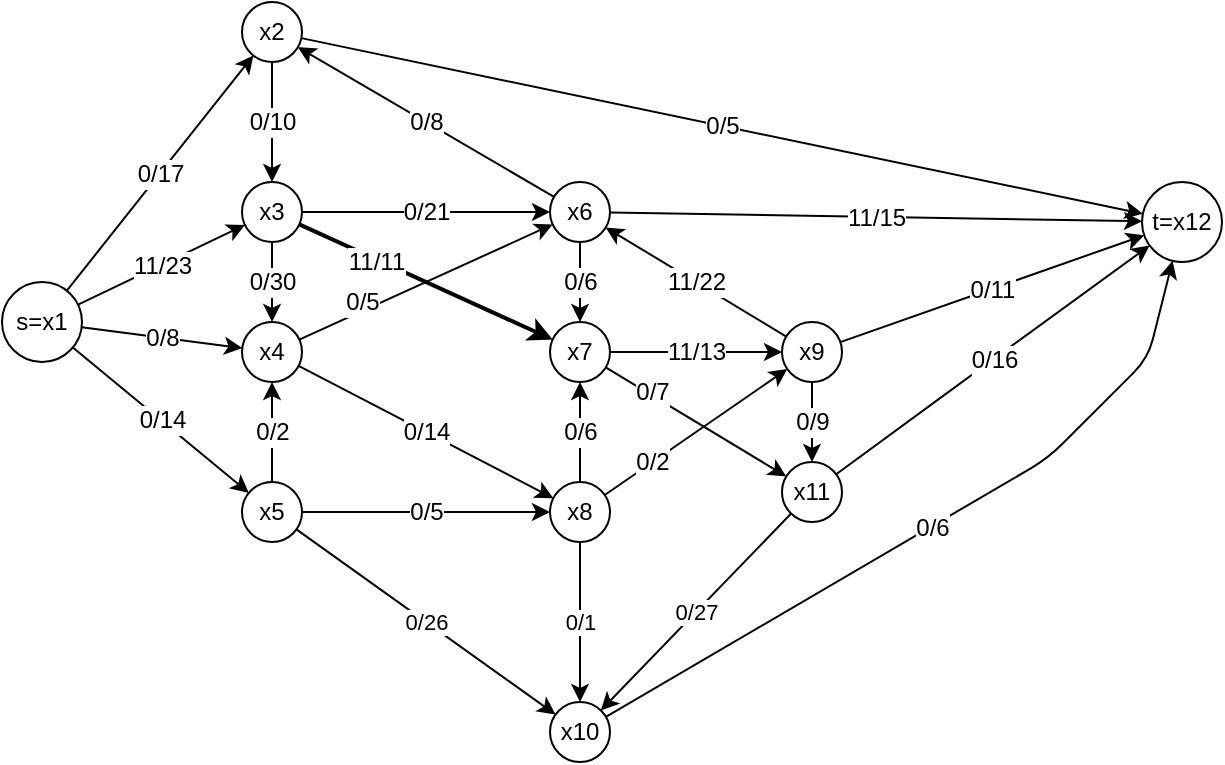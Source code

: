 <mxfile version="13.9.9" type="device"><diagram id="rLqQDBfj-kXCqu5qeH-N" name="Страница 1"><mxGraphModel dx="905" dy="672" grid="1" gridSize="10" guides="1" tooltips="1" connect="1" arrows="1" fold="1" page="1" pageScale="1" pageWidth="827" pageHeight="1169" math="0" shadow="0"><root><mxCell id="0"/><mxCell id="1" parent="0"/><mxCell id="h16cfQ7W_Old1PrBc1P_-1" value="s=x1" style="ellipse;whiteSpace=wrap;html=1;aspect=fixed;fontSize=12;" parent="1" vertex="1"><mxGeometry x="110" y="270" width="40" height="40" as="geometry"/></mxCell><mxCell id="h16cfQ7W_Old1PrBc1P_-2" value="x2" style="ellipse;whiteSpace=wrap;html=1;aspect=fixed;fontSize=12;" parent="1" vertex="1"><mxGeometry x="230" y="130" width="30" height="30" as="geometry"/></mxCell><mxCell id="h16cfQ7W_Old1PrBc1P_-3" value="x3" style="ellipse;whiteSpace=wrap;html=1;aspect=fixed;fontSize=12;" parent="1" vertex="1"><mxGeometry x="230" y="220" width="30" height="30" as="geometry"/></mxCell><mxCell id="h16cfQ7W_Old1PrBc1P_-4" value="x4" style="ellipse;whiteSpace=wrap;html=1;aspect=fixed;fontSize=12;" parent="1" vertex="1"><mxGeometry x="230" y="290" width="30" height="30" as="geometry"/></mxCell><mxCell id="h16cfQ7W_Old1PrBc1P_-5" value="x5" style="ellipse;whiteSpace=wrap;html=1;aspect=fixed;" parent="1" vertex="1"><mxGeometry x="230" y="370" width="30" height="30" as="geometry"/></mxCell><mxCell id="h16cfQ7W_Old1PrBc1P_-6" value="" style="endArrow=classic;html=1;fontSize=12;" parent="1" source="h16cfQ7W_Old1PrBc1P_-1" target="h16cfQ7W_Old1PrBc1P_-2" edge="1"><mxGeometry relative="1" as="geometry"><mxPoint x="170" y="280" as="sourcePoint"/><mxPoint x="210" y="310" as="targetPoint"/></mxGeometry></mxCell><mxCell id="h16cfQ7W_Old1PrBc1P_-7" value="0/17" style="edgeLabel;resizable=0;html=1;align=center;verticalAlign=middle;fontSize=12;" parent="h16cfQ7W_Old1PrBc1P_-6" connectable="0" vertex="1"><mxGeometry relative="1" as="geometry"/></mxCell><mxCell id="h16cfQ7W_Old1PrBc1P_-8" value="" style="endArrow=classic;html=1;fillColor=#f8cecc;fontSize=12;" parent="1" source="h16cfQ7W_Old1PrBc1P_-1" target="h16cfQ7W_Old1PrBc1P_-3" edge="1"><mxGeometry relative="1" as="geometry"><mxPoint x="100" y="310" as="sourcePoint"/><mxPoint x="200" y="310" as="targetPoint"/></mxGeometry></mxCell><mxCell id="h16cfQ7W_Old1PrBc1P_-9" value="11/23" style="edgeLabel;resizable=0;html=1;align=center;verticalAlign=middle;fontSize=12;" parent="h16cfQ7W_Old1PrBc1P_-8" connectable="0" vertex="1"><mxGeometry relative="1" as="geometry"/></mxCell><mxCell id="h16cfQ7W_Old1PrBc1P_-10" value="" style="endArrow=classic;html=1;fontSize=12;" parent="1" source="h16cfQ7W_Old1PrBc1P_-1" target="h16cfQ7W_Old1PrBc1P_-4" edge="1"><mxGeometry relative="1" as="geometry"><mxPoint x="90" y="310" as="sourcePoint"/><mxPoint x="190" y="310" as="targetPoint"/></mxGeometry></mxCell><mxCell id="h16cfQ7W_Old1PrBc1P_-11" value="0/8" style="edgeLabel;resizable=0;html=1;align=center;verticalAlign=middle;fontSize=12;" parent="h16cfQ7W_Old1PrBc1P_-10" connectable="0" vertex="1"><mxGeometry relative="1" as="geometry"/></mxCell><mxCell id="h16cfQ7W_Old1PrBc1P_-12" value="" style="endArrow=classic;html=1;fontSize=12;" parent="1" source="h16cfQ7W_Old1PrBc1P_-1" target="h16cfQ7W_Old1PrBc1P_-5" edge="1"><mxGeometry relative="1" as="geometry"><mxPoint x="90" y="310" as="sourcePoint"/><mxPoint x="190" y="310" as="targetPoint"/></mxGeometry></mxCell><mxCell id="h16cfQ7W_Old1PrBc1P_-13" value="0/14" style="edgeLabel;resizable=0;html=1;align=center;verticalAlign=middle;fontSize=12;" parent="h16cfQ7W_Old1PrBc1P_-12" connectable="0" vertex="1"><mxGeometry relative="1" as="geometry"/></mxCell><mxCell id="h16cfQ7W_Old1PrBc1P_-14" value="" style="endArrow=classic;html=1;fontSize=12;" parent="1" source="h16cfQ7W_Old1PrBc1P_-2" target="h16cfQ7W_Old1PrBc1P_-3" edge="1"><mxGeometry relative="1" as="geometry"><mxPoint x="250" y="310" as="sourcePoint"/><mxPoint x="350" y="310" as="targetPoint"/></mxGeometry></mxCell><mxCell id="h16cfQ7W_Old1PrBc1P_-15" value="0/10" style="edgeLabel;resizable=0;html=1;align=center;verticalAlign=middle;fontSize=12;" parent="h16cfQ7W_Old1PrBc1P_-14" connectable="0" vertex="1"><mxGeometry relative="1" as="geometry"/></mxCell><mxCell id="h16cfQ7W_Old1PrBc1P_-17" value="t=x12" style="ellipse;whiteSpace=wrap;html=1;aspect=fixed;fontSize=12;" parent="1" vertex="1"><mxGeometry x="680" y="220" width="40" height="40" as="geometry"/></mxCell><mxCell id="h16cfQ7W_Old1PrBc1P_-18" value="" style="endArrow=classic;html=1;fontSize=12;" parent="1" source="h16cfQ7W_Old1PrBc1P_-2" target="h16cfQ7W_Old1PrBc1P_-17" edge="1"><mxGeometry relative="1" as="geometry"><mxPoint x="260" y="310" as="sourcePoint"/><mxPoint x="360" y="310" as="targetPoint"/></mxGeometry></mxCell><mxCell id="h16cfQ7W_Old1PrBc1P_-19" value="0/5" style="edgeLabel;resizable=0;html=1;align=center;verticalAlign=middle;fontSize=12;" parent="h16cfQ7W_Old1PrBc1P_-18" connectable="0" vertex="1"><mxGeometry relative="1" as="geometry"/></mxCell><mxCell id="h16cfQ7W_Old1PrBc1P_-20" value="" style="endArrow=classic;html=1;fontSize=12;" parent="1" source="h16cfQ7W_Old1PrBc1P_-3" target="h16cfQ7W_Old1PrBc1P_-4" edge="1"><mxGeometry relative="1" as="geometry"><mxPoint x="260" y="270" as="sourcePoint"/><mxPoint x="360" y="270" as="targetPoint"/></mxGeometry></mxCell><mxCell id="h16cfQ7W_Old1PrBc1P_-21" value="0/30" style="edgeLabel;resizable=0;html=1;align=center;verticalAlign=middle;fontSize=12;" parent="h16cfQ7W_Old1PrBc1P_-20" connectable="0" vertex="1"><mxGeometry relative="1" as="geometry"/></mxCell><mxCell id="h16cfQ7W_Old1PrBc1P_-22" value="x6" style="ellipse;whiteSpace=wrap;html=1;aspect=fixed;fontSize=12;" parent="1" vertex="1"><mxGeometry x="384" y="220" width="30" height="30" as="geometry"/></mxCell><mxCell id="h16cfQ7W_Old1PrBc1P_-23" value="" style="endArrow=classic;html=1;fillColor=#dae8fc;fontSize=12;" parent="1" source="h16cfQ7W_Old1PrBc1P_-3" target="h16cfQ7W_Old1PrBc1P_-22" edge="1"><mxGeometry relative="1" as="geometry"><mxPoint x="260" y="270" as="sourcePoint"/><mxPoint x="360" y="270" as="targetPoint"/></mxGeometry></mxCell><mxCell id="h16cfQ7W_Old1PrBc1P_-24" value="0/21" style="edgeLabel;resizable=0;html=1;align=center;verticalAlign=middle;fontSize=12;" parent="h16cfQ7W_Old1PrBc1P_-23" connectable="0" vertex="1"><mxGeometry relative="1" as="geometry"/></mxCell><mxCell id="h16cfQ7W_Old1PrBc1P_-25" value="x7" style="ellipse;whiteSpace=wrap;html=1;aspect=fixed;fontSize=12;" parent="1" vertex="1"><mxGeometry x="384" y="290" width="30" height="30" as="geometry"/></mxCell><mxCell id="h16cfQ7W_Old1PrBc1P_-26" value="" style="endArrow=classic;html=1;strokeWidth=2;fontSize=12;" parent="1" source="h16cfQ7W_Old1PrBc1P_-3" target="h16cfQ7W_Old1PrBc1P_-25" edge="1"><mxGeometry relative="1" as="geometry"><mxPoint x="260" y="270" as="sourcePoint"/><mxPoint x="360" y="270" as="targetPoint"/></mxGeometry></mxCell><mxCell id="h16cfQ7W_Old1PrBc1P_-27" value="11/11" style="edgeLabel;resizable=0;html=1;align=center;verticalAlign=middle;fontSize=12;" parent="h16cfQ7W_Old1PrBc1P_-26" connectable="0" vertex="1"><mxGeometry relative="1" as="geometry"><mxPoint x="-25.07" y="-10.02" as="offset"/></mxGeometry></mxCell><mxCell id="h16cfQ7W_Old1PrBc1P_-28" value="" style="endArrow=classic;html=1;strokeColor=#000000;fontSize=12;" parent="1" source="h16cfQ7W_Old1PrBc1P_-4" target="h16cfQ7W_Old1PrBc1P_-22" edge="1"><mxGeometry relative="1" as="geometry"><mxPoint x="260" y="270" as="sourcePoint"/><mxPoint x="330" y="340" as="targetPoint"/></mxGeometry></mxCell><mxCell id="h16cfQ7W_Old1PrBc1P_-29" value="0/5" style="edgeLabel;resizable=0;html=1;align=center;verticalAlign=middle;fontSize=12;" parent="h16cfQ7W_Old1PrBc1P_-28" connectable="0" vertex="1"><mxGeometry relative="1" as="geometry"><mxPoint x="-31.95" y="9.96" as="offset"/></mxGeometry></mxCell><mxCell id="h16cfQ7W_Old1PrBc1P_-32" value="x8" style="ellipse;whiteSpace=wrap;html=1;aspect=fixed;" parent="1" vertex="1"><mxGeometry x="384" y="370" width="30" height="30" as="geometry"/></mxCell><mxCell id="h16cfQ7W_Old1PrBc1P_-37" value="" style="endArrow=classic;html=1;strokeColor=#000000;fontSize=12;" parent="1" source="h16cfQ7W_Old1PrBc1P_-4" target="h16cfQ7W_Old1PrBc1P_-32" edge="1"><mxGeometry relative="1" as="geometry"><mxPoint x="260" y="270" as="sourcePoint"/><mxPoint x="360" y="270" as="targetPoint"/></mxGeometry></mxCell><mxCell id="h16cfQ7W_Old1PrBc1P_-38" value="0/14" style="edgeLabel;resizable=0;html=1;align=center;verticalAlign=middle;fontSize=12;" parent="h16cfQ7W_Old1PrBc1P_-37" connectable="0" vertex="1"><mxGeometry relative="1" as="geometry"/></mxCell><mxCell id="h16cfQ7W_Old1PrBc1P_-39" value="" style="endArrow=classic;html=1;strokeColor=#000000;fontSize=12;" parent="1" source="h16cfQ7W_Old1PrBc1P_-5" target="h16cfQ7W_Old1PrBc1P_-4" edge="1"><mxGeometry relative="1" as="geometry"><mxPoint x="260" y="270" as="sourcePoint"/><mxPoint x="360" y="270" as="targetPoint"/></mxGeometry></mxCell><mxCell id="h16cfQ7W_Old1PrBc1P_-40" value="0/2" style="edgeLabel;resizable=0;html=1;align=center;verticalAlign=middle;fontSize=12;" parent="h16cfQ7W_Old1PrBc1P_-39" connectable="0" vertex="1"><mxGeometry relative="1" as="geometry"/></mxCell><mxCell id="h16cfQ7W_Old1PrBc1P_-41" value="" style="endArrow=classic;html=1;strokeColor=#000000;fontSize=12;" parent="1" source="h16cfQ7W_Old1PrBc1P_-5" target="h16cfQ7W_Old1PrBc1P_-32" edge="1"><mxGeometry relative="1" as="geometry"><mxPoint x="260" y="270" as="sourcePoint"/><mxPoint x="360" y="270" as="targetPoint"/></mxGeometry></mxCell><mxCell id="h16cfQ7W_Old1PrBc1P_-42" value="0/5" style="edgeLabel;resizable=0;html=1;align=center;verticalAlign=middle;fontSize=12;" parent="h16cfQ7W_Old1PrBc1P_-41" connectable="0" vertex="1"><mxGeometry relative="1" as="geometry"/></mxCell><mxCell id="h16cfQ7W_Old1PrBc1P_-43" value="x10" style="ellipse;whiteSpace=wrap;html=1;aspect=fixed;" parent="1" vertex="1"><mxGeometry x="384" y="480" width="30" height="30" as="geometry"/></mxCell><mxCell id="h16cfQ7W_Old1PrBc1P_-44" value="" style="endArrow=classic;html=1;strokeColor=#000000;" parent="1" source="h16cfQ7W_Old1PrBc1P_-5" target="h16cfQ7W_Old1PrBc1P_-43" edge="1"><mxGeometry relative="1" as="geometry"><mxPoint x="250" y="310" as="sourcePoint"/><mxPoint x="350" y="310" as="targetPoint"/></mxGeometry></mxCell><mxCell id="h16cfQ7W_Old1PrBc1P_-45" value="0/26" style="edgeLabel;resizable=0;html=1;align=center;verticalAlign=middle;" parent="h16cfQ7W_Old1PrBc1P_-44" connectable="0" vertex="1"><mxGeometry relative="1" as="geometry"/></mxCell><mxCell id="h16cfQ7W_Old1PrBc1P_-46" value="" style="endArrow=classic;html=1;strokeColor=#000000;fontSize=12;" parent="1" source="h16cfQ7W_Old1PrBc1P_-22" target="h16cfQ7W_Old1PrBc1P_-2" edge="1"><mxGeometry relative="1" as="geometry"><mxPoint x="250" y="310" as="sourcePoint"/><mxPoint x="350" y="310" as="targetPoint"/></mxGeometry></mxCell><mxCell id="h16cfQ7W_Old1PrBc1P_-47" value="0/8" style="edgeLabel;resizable=0;html=1;align=center;verticalAlign=middle;fontSize=12;" parent="h16cfQ7W_Old1PrBc1P_-46" connectable="0" vertex="1"><mxGeometry relative="1" as="geometry"/></mxCell><mxCell id="h16cfQ7W_Old1PrBc1P_-48" value="" style="endArrow=classic;html=1;strokeColor=#000000;fontSize=12;" parent="1" source="h16cfQ7W_Old1PrBc1P_-22" target="h16cfQ7W_Old1PrBc1P_-25" edge="1"><mxGeometry relative="1" as="geometry"><mxPoint x="250" y="310" as="sourcePoint"/><mxPoint x="350" y="310" as="targetPoint"/></mxGeometry></mxCell><mxCell id="h16cfQ7W_Old1PrBc1P_-49" value="0/6" style="edgeLabel;resizable=0;html=1;align=center;verticalAlign=middle;fontSize=12;" parent="h16cfQ7W_Old1PrBc1P_-48" connectable="0" vertex="1"><mxGeometry relative="1" as="geometry"/></mxCell><mxCell id="h16cfQ7W_Old1PrBc1P_-50" value="" style="endArrow=classic;html=1;fontSize=12;" parent="1" source="h16cfQ7W_Old1PrBc1P_-22" target="h16cfQ7W_Old1PrBc1P_-17" edge="1"><mxGeometry relative="1" as="geometry"><mxPoint x="250" y="310" as="sourcePoint"/><mxPoint x="350" y="310" as="targetPoint"/></mxGeometry></mxCell><mxCell id="h16cfQ7W_Old1PrBc1P_-51" value="11/15" style="edgeLabel;resizable=0;html=1;align=center;verticalAlign=middle;fontSize=12;" parent="h16cfQ7W_Old1PrBc1P_-50" connectable="0" vertex="1"><mxGeometry relative="1" as="geometry"/></mxCell><mxCell id="h16cfQ7W_Old1PrBc1P_-52" value="x9" style="ellipse;whiteSpace=wrap;html=1;aspect=fixed;fontSize=12;" parent="1" vertex="1"><mxGeometry x="500" y="290" width="30" height="30" as="geometry"/></mxCell><mxCell id="h16cfQ7W_Old1PrBc1P_-53" value="" style="endArrow=classic;html=1;fontSize=12;" parent="1" source="h16cfQ7W_Old1PrBc1P_-25" target="h16cfQ7W_Old1PrBc1P_-52" edge="1"><mxGeometry relative="1" as="geometry"><mxPoint x="440" y="310" as="sourcePoint"/><mxPoint x="540" y="310" as="targetPoint"/></mxGeometry></mxCell><mxCell id="h16cfQ7W_Old1PrBc1P_-54" value="11/13" style="edgeLabel;resizable=0;html=1;align=center;verticalAlign=middle;fontSize=12;" parent="h16cfQ7W_Old1PrBc1P_-53" connectable="0" vertex="1"><mxGeometry relative="1" as="geometry"/></mxCell><mxCell id="h16cfQ7W_Old1PrBc1P_-55" value="x11" style="ellipse;whiteSpace=wrap;html=1;aspect=fixed;fontSize=12;" parent="1" vertex="1"><mxGeometry x="500" y="360" width="30" height="30" as="geometry"/></mxCell><mxCell id="h16cfQ7W_Old1PrBc1P_-56" value="" style="endArrow=classic;html=1;strokeColor=#000000;fontSize=12;" parent="1" source="h16cfQ7W_Old1PrBc1P_-25" target="h16cfQ7W_Old1PrBc1P_-55" edge="1"><mxGeometry relative="1" as="geometry"><mxPoint x="440" y="310" as="sourcePoint"/><mxPoint x="540" y="310" as="targetPoint"/></mxGeometry></mxCell><mxCell id="h16cfQ7W_Old1PrBc1P_-57" value="0/7" style="edgeLabel;resizable=0;html=1;align=center;verticalAlign=middle;fontSize=12;" parent="h16cfQ7W_Old1PrBc1P_-56" connectable="0" vertex="1"><mxGeometry relative="1" as="geometry"><mxPoint x="-21.92" y="-14.94" as="offset"/></mxGeometry></mxCell><mxCell id="h16cfQ7W_Old1PrBc1P_-58" value="" style="endArrow=classic;html=1;strokeColor=#000000;fontSize=12;" parent="1" source="h16cfQ7W_Old1PrBc1P_-32" target="h16cfQ7W_Old1PrBc1P_-25" edge="1"><mxGeometry relative="1" as="geometry"><mxPoint x="440" y="310" as="sourcePoint"/><mxPoint x="540" y="310" as="targetPoint"/></mxGeometry></mxCell><mxCell id="h16cfQ7W_Old1PrBc1P_-59" value="0/6" style="edgeLabel;resizable=0;html=1;align=center;verticalAlign=middle;fontSize=12;" parent="h16cfQ7W_Old1PrBc1P_-58" connectable="0" vertex="1"><mxGeometry relative="1" as="geometry"/></mxCell><mxCell id="h16cfQ7W_Old1PrBc1P_-60" value="" style="endArrow=classic;html=1;strokeColor=#000000;fontSize=12;" parent="1" source="h16cfQ7W_Old1PrBc1P_-32" target="h16cfQ7W_Old1PrBc1P_-52" edge="1"><mxGeometry relative="1" as="geometry"><mxPoint x="440" y="300" as="sourcePoint"/><mxPoint x="540" y="300" as="targetPoint"/></mxGeometry></mxCell><mxCell id="h16cfQ7W_Old1PrBc1P_-61" value="0/2" style="edgeLabel;resizable=0;html=1;align=center;verticalAlign=middle;fontSize=12;" parent="h16cfQ7W_Old1PrBc1P_-60" connectable="0" vertex="1"><mxGeometry relative="1" as="geometry"><mxPoint x="-21.92" y="14.94" as="offset"/></mxGeometry></mxCell><mxCell id="h16cfQ7W_Old1PrBc1P_-62" value="" style="endArrow=classic;html=1;strokeColor=#000000;" parent="1" source="h16cfQ7W_Old1PrBc1P_-32" target="h16cfQ7W_Old1PrBc1P_-43" edge="1"><mxGeometry relative="1" as="geometry"><mxPoint x="440" y="350" as="sourcePoint"/><mxPoint x="540" y="350" as="targetPoint"/></mxGeometry></mxCell><mxCell id="h16cfQ7W_Old1PrBc1P_-63" value="0/1" style="edgeLabel;resizable=0;html=1;align=center;verticalAlign=middle;" parent="h16cfQ7W_Old1PrBc1P_-62" connectable="0" vertex="1"><mxGeometry relative="1" as="geometry"/></mxCell><mxCell id="h16cfQ7W_Old1PrBc1P_-64" value="" style="endArrow=classic;html=1;fontSize=12;" parent="1" source="h16cfQ7W_Old1PrBc1P_-52" target="h16cfQ7W_Old1PrBc1P_-22" edge="1"><mxGeometry relative="1" as="geometry"><mxPoint x="460" y="300" as="sourcePoint"/><mxPoint x="560" y="300" as="targetPoint"/></mxGeometry></mxCell><mxCell id="h16cfQ7W_Old1PrBc1P_-65" value="11/22" style="edgeLabel;resizable=0;html=1;align=center;verticalAlign=middle;fontSize=12;" parent="h16cfQ7W_Old1PrBc1P_-64" connectable="0" vertex="1"><mxGeometry relative="1" as="geometry"/></mxCell><mxCell id="h16cfQ7W_Old1PrBc1P_-66" value="" style="endArrow=classic;html=1;strokeColor=#000000;fontSize=12;" parent="1" source="h16cfQ7W_Old1PrBc1P_-52" target="h16cfQ7W_Old1PrBc1P_-55" edge="1"><mxGeometry relative="1" as="geometry"><mxPoint x="460" y="300" as="sourcePoint"/><mxPoint x="560" y="300" as="targetPoint"/></mxGeometry></mxCell><mxCell id="h16cfQ7W_Old1PrBc1P_-67" value="0/9" style="edgeLabel;resizable=0;html=1;align=center;verticalAlign=middle;fontSize=12;" parent="h16cfQ7W_Old1PrBc1P_-66" connectable="0" vertex="1"><mxGeometry relative="1" as="geometry"/></mxCell><mxCell id="h16cfQ7W_Old1PrBc1P_-68" value="" style="endArrow=classic;html=1;strokeColor=#000000;fontSize=12;" parent="1" source="h16cfQ7W_Old1PrBc1P_-52" target="h16cfQ7W_Old1PrBc1P_-17" edge="1"><mxGeometry relative="1" as="geometry"><mxPoint x="460" y="300" as="sourcePoint"/><mxPoint x="560" y="300" as="targetPoint"/></mxGeometry></mxCell><mxCell id="h16cfQ7W_Old1PrBc1P_-69" value="0/11" style="edgeLabel;resizable=0;html=1;align=center;verticalAlign=middle;fontSize=12;" parent="h16cfQ7W_Old1PrBc1P_-68" connectable="0" vertex="1"><mxGeometry relative="1" as="geometry"/></mxCell><mxCell id="h16cfQ7W_Old1PrBc1P_-70" value="" style="endArrow=classic;html=1;strokeColor=#000000;" parent="1" source="h16cfQ7W_Old1PrBc1P_-43" target="h16cfQ7W_Old1PrBc1P_-17" edge="1"><mxGeometry relative="1" as="geometry"><mxPoint x="434.13" y="504.231" as="sourcePoint"/><mxPoint x="709.995" y="265.77" as="targetPoint"/><Array as="points"><mxPoint x="633.04" y="358.11"/><mxPoint x="683.04" y="308.11"/></Array></mxGeometry></mxCell><mxCell id="h16cfQ7W_Old1PrBc1P_-71" value="0/6" style="edgeLabel;resizable=0;html=1;align=center;verticalAlign=middle;fontSize=12;" parent="h16cfQ7W_Old1PrBc1P_-70" connectable="0" vertex="1"><mxGeometry relative="1" as="geometry"/></mxCell><mxCell id="h16cfQ7W_Old1PrBc1P_-72" value="" style="endArrow=classic;html=1;strokeColor=#000000;" parent="1" source="h16cfQ7W_Old1PrBc1P_-55" target="h16cfQ7W_Old1PrBc1P_-43" edge="1"><mxGeometry relative="1" as="geometry"><mxPoint x="400" y="300" as="sourcePoint"/><mxPoint x="500" y="300" as="targetPoint"/></mxGeometry></mxCell><mxCell id="h16cfQ7W_Old1PrBc1P_-73" value="0/27" style="edgeLabel;resizable=0;html=1;align=center;verticalAlign=middle;" parent="h16cfQ7W_Old1PrBc1P_-72" connectable="0" vertex="1"><mxGeometry relative="1" as="geometry"/></mxCell><mxCell id="h16cfQ7W_Old1PrBc1P_-74" value="" style="endArrow=classic;html=1;strokeColor=#000000;fontSize=12;" parent="1" source="h16cfQ7W_Old1PrBc1P_-55" target="h16cfQ7W_Old1PrBc1P_-17" edge="1"><mxGeometry relative="1" as="geometry"><mxPoint x="400" y="300" as="sourcePoint"/><mxPoint x="500" y="300" as="targetPoint"/><Array as="points"><mxPoint x="590" y="320"/></Array></mxGeometry></mxCell><mxCell id="h16cfQ7W_Old1PrBc1P_-75" value="0/16" style="edgeLabel;resizable=0;html=1;align=center;verticalAlign=middle;fontSize=12;" parent="h16cfQ7W_Old1PrBc1P_-74" connectable="0" vertex="1"><mxGeometry relative="1" as="geometry"/></mxCell></root></mxGraphModel></diagram></mxfile>